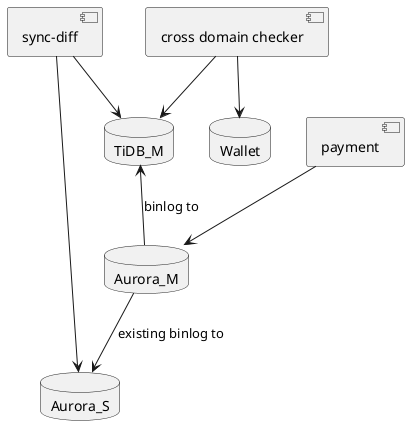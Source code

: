 @startuml

database Aurora_M
database Aurora_S
database TiDB_M
database Wallet

[cross domain checker] as dc
[sync-diff] as sd
[payment] as pay

pay --> Aurora_M
TiDB_M <-- Aurora_M: binlog to
Aurora_M --> Aurora_S : existing binlog to

dc --> TiDB_M
dc --> Wallet

sd --> TiDB_M
sd --> Aurora_S

@enduml


@startuml

component [Pre-prod] {
database TiDB
queue "saved mysql traffic" as traffic 
[sync-diff] as sd
database Aurora_V
[cross domain checking] as cd
}

component [PROD] {
[payment] as srv
database wallet_s
}


srv --> traffic
traffic --> Aurora_V
traffic --> TiDB

sd --> TiDB

sd --> Aurora_V
@enduml

@startuml

component [PROD]{
database Aurora_M
database Aurora_S
database TiDB_M
database TiDB_S
component Payment
database Wallet
}

component [PRE-PROD]{

queue ReplayProxy as rp
database TiDB_V
[cross domain checker] as dc
[sync-diff] as sd
}


TiDB_M <-- Aurora_M: binlog to
TiDB_M --> TiDB_S: binlog to
Aurora_M --> Aurora_S : existing binlog to
Aurora_S -> Daas: exisiting pipeline to
Payment --> rp
rp --> Aurora_M: RW
rp --> TiDB_V: RW

dc --> TiDB_V
dc --> Wallet

sd --> TiDB_V
sd --> Aurora_S

@enduml


@startuml

database RDS {
    [topup]
    [others]
}
database TiDB {
    "topup" as [T-topup]
    "others" as [T-others]
}


request --> [payment]
component [payment] {
    component [sharding-proxy]
}
[sharding-proxy] --> [T-others]
[sharding-proxy] --> [T-topup]

[T-topup] --> [topup]: replication
[T-others] --> [others]: replication

@enduml
@startuml
database "aurora" {
  [payment_p2p]
  [subpayment_p2p]
  [tranfer_p2p]
  [payment_other]
  [subpayment_other]
  [payment_acq]
  [subpayment_acq]
  [payment_topup]
  [subpayment_topup]
  [other tables....]
}
database tidb
aurora --> tidb: binlog all tables
@enduml


@startuml
database TiDB_M
database TiDB_S
database Aurora_M
database Aurora_S
database Wallet_S

TiDB_M --> Aurora_M: binlog to
TiDB_M --> TiDB_S: binlog to
Aurora_M --> Aurora_S : existing binlog to
Aurora_S -> Daas: exisiting pipeline to
[Payment] --> TiDB_M: RW
[Domain checker] --> Wallet_S: R
[Domain checker] --> TiDB_M: RW
@enduml

database Wallet_S
[DB checker] --> Aurora_S: R
[DB checker] --> TiDB_M: RW
[Domain checker] --> TiDB_M: RW
[Domain checker] --> Wallet_S: R
[Verifier] --> TiDB_V: RW
[Verifier] --> Wallet_S: R
[Verifier] --> Aurora_S: R



@startuml
database TiDB
database Aurora_M as RDS
database Aurora_S as Slave
component [cashier] as C {
    [proxy]
}
component [NPS] as P
queue kafka
[/pay] -> C
proxy --> [OPS]: 99% /pay
proxy --> P: 1% /pay
[OPS] -> RDS
P --> TiDB
TiDB --> RDS: binlog
[other APIs] --> [NRS]
kafka --> [NRS]
[NRS] -> RDS
[NRS] -> TiDB
RDS -> Slave: existing binlog
Slave -> [DaaS]: existing pipeline
@enduml

@startuml
database TiDB_M
database TiDB_S
database Aurora_M
database Aurora_S

TiDB_M --> Aurora_M: binlog
TiDB_M -> TiDB_S: binlog
Aurora_M -> Aurora_S : existing binlog
Aurora_S -> Daas: exisiting pipeline

[Payment] -> TiDB_M
@enduml



@startuml
skinparam component {
	backgroundColor<<done>> Green
	backgroundColor<<doing>> Yellow
	backgroundColor<<explore>> Blue
}

[Java] --> [Spring]
[Network] --> [RDS]
[Network] --> [Redis]
[RDS] --> [Spring]
[Java] --> [Kafka]
[Network] --> [Kafka]
@enduml
